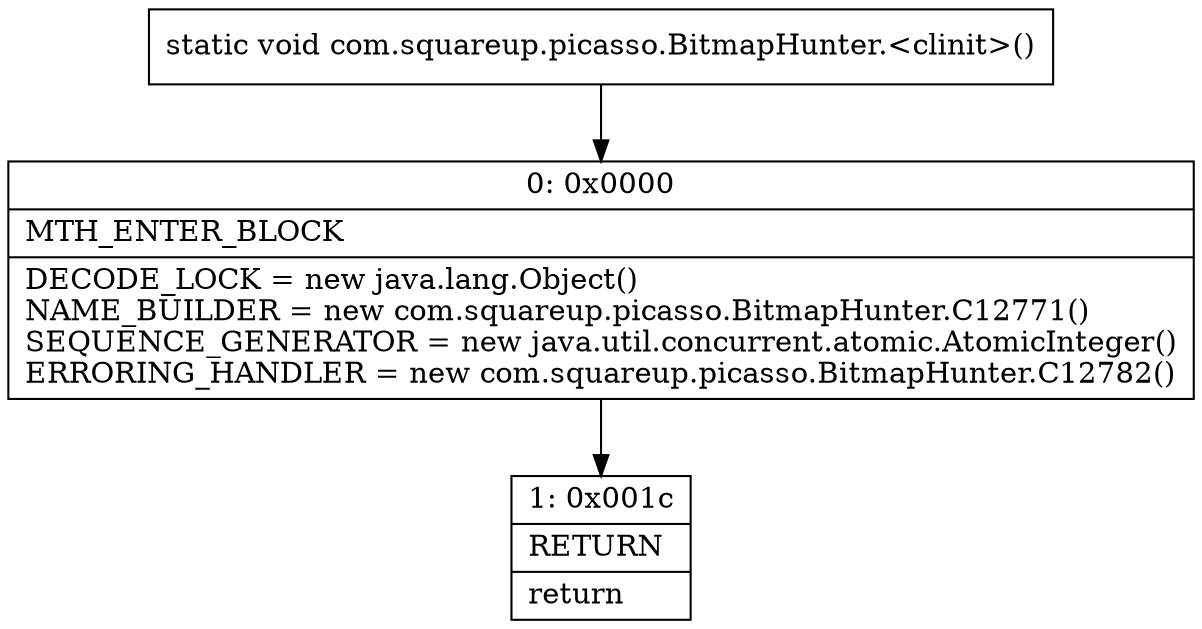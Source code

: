 digraph "CFG forcom.squareup.picasso.BitmapHunter.\<clinit\>()V" {
Node_0 [shape=record,label="{0\:\ 0x0000|MTH_ENTER_BLOCK\l|DECODE_LOCK = new java.lang.Object()\lNAME_BUILDER = new com.squareup.picasso.BitmapHunter.C12771()\lSEQUENCE_GENERATOR = new java.util.concurrent.atomic.AtomicInteger()\lERRORING_HANDLER = new com.squareup.picasso.BitmapHunter.C12782()\l}"];
Node_1 [shape=record,label="{1\:\ 0x001c|RETURN\l|return\l}"];
MethodNode[shape=record,label="{static void com.squareup.picasso.BitmapHunter.\<clinit\>() }"];
MethodNode -> Node_0;
Node_0 -> Node_1;
}

